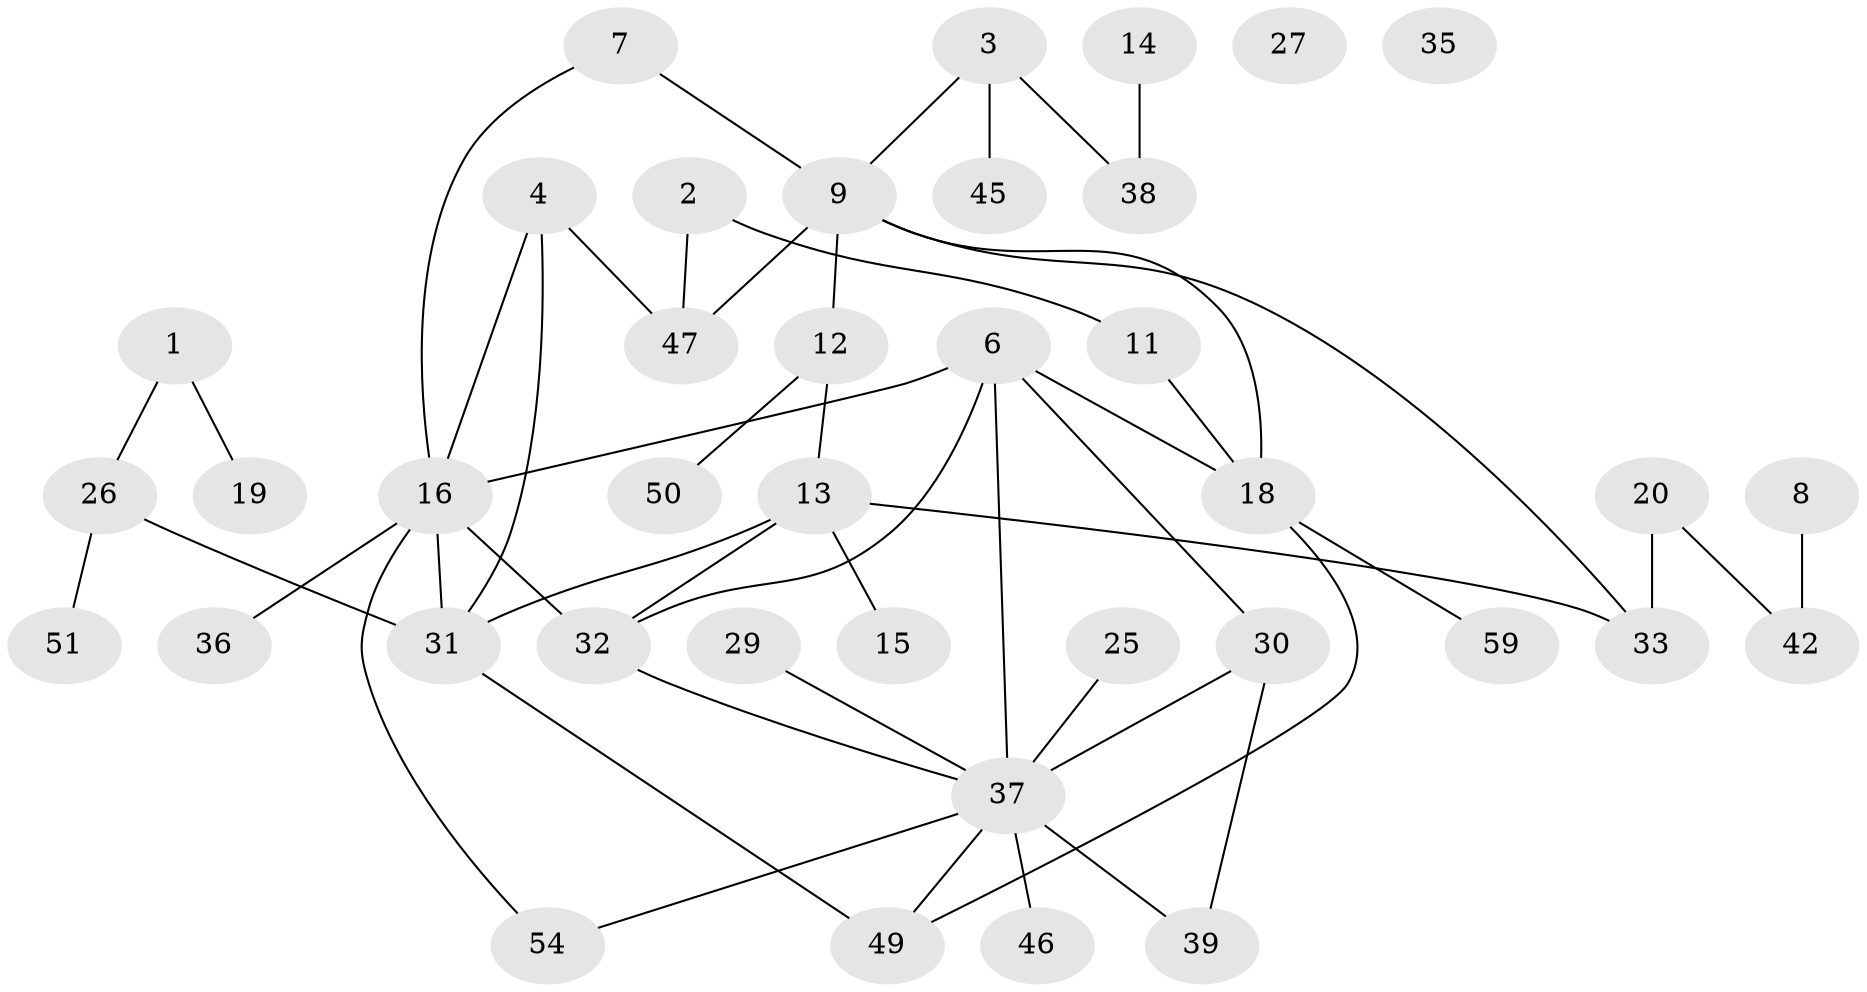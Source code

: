 // Generated by graph-tools (version 1.1) at 2025/23/03/03/25 07:23:25]
// undirected, 39 vertices, 50 edges
graph export_dot {
graph [start="1"]
  node [color=gray90,style=filled];
  1 [super="+17"];
  2;
  3 [super="+5"];
  4 [super="+10"];
  6 [super="+34"];
  7 [super="+52"];
  8;
  9 [super="+28"];
  11;
  12 [super="+22"];
  13 [super="+21"];
  14 [super="+24"];
  15;
  16 [super="+43"];
  18 [super="+41"];
  19;
  20 [super="+23"];
  25;
  26 [super="+48"];
  27;
  29;
  30 [super="+57"];
  31;
  32 [super="+40"];
  33 [super="+58"];
  35;
  36;
  37 [super="+44"];
  38;
  39;
  42 [super="+56"];
  45;
  46 [super="+55"];
  47;
  49 [super="+53"];
  50;
  51;
  54;
  59;
  1 -- 26;
  1 -- 19;
  2 -- 11;
  2 -- 47;
  3 -- 38;
  3 -- 45;
  3 -- 9;
  4 -- 47;
  4 -- 16;
  4 -- 31;
  6 -- 18;
  6 -- 37;
  6 -- 32;
  6 -- 30;
  6 -- 16;
  7 -- 16;
  7 -- 9;
  8 -- 42;
  9 -- 18;
  9 -- 47;
  9 -- 33;
  9 -- 12;
  11 -- 18;
  12 -- 50;
  12 -- 13;
  13 -- 33;
  13 -- 31;
  13 -- 15;
  13 -- 32;
  14 -- 38;
  16 -- 32;
  16 -- 36;
  16 -- 54;
  16 -- 31;
  18 -- 59;
  18 -- 49;
  20 -- 42;
  20 -- 33;
  25 -- 37;
  26 -- 51;
  26 -- 31;
  29 -- 37;
  30 -- 39;
  30 -- 37;
  31 -- 49;
  32 -- 37;
  37 -- 54;
  37 -- 39;
  37 -- 49;
  37 -- 46;
}
